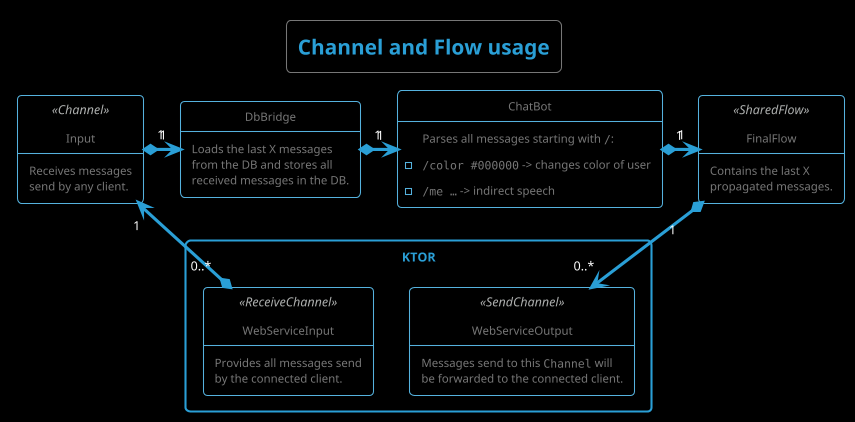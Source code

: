@startuml
'https://plantuml.com/object-diagram

!theme cyborg-outline
skinparam backgroundColor #000

title "Channel and Flow usage"

together {
    Object Input <<Channel>> {
        Receives messages\nsend by any client.
    }
    Object FinalFlow <<SharedFlow>> {
        Contains the last X\npropagated messages.
    }

    object DbBridge {
        Loads the last X messages\nfrom the DB and stores all\nreceived messages in the DB.
    }
    object ChatBot {
        Parses all messages starting with ""/"":
        - ""/color #000000"" -> changes color of user
        - ""/me …"" -> indirect speech
    }

    Input "1" *-> "1" DbBridge
    DbBridge "1" *-> "1" ChatBot
    ChatBot "1" *-> "1" FinalFlow
}

together {
    rectangle KTOR {
        Object WebServiceInput <<ReceiveChannel>> {
            Provides all messages send\nby the connected client.
        }
        Object WebServiceOutput <<SendChannel>> {
            Messages send to this ""Channel"" will\nbe forwarded to the connected client.
        }
    }
    WebServiceInput "0..*\t" *--> "1" Input
    FinalFlow "1\t" *--> "0..*" WebServiceOutput
}

@enduml
